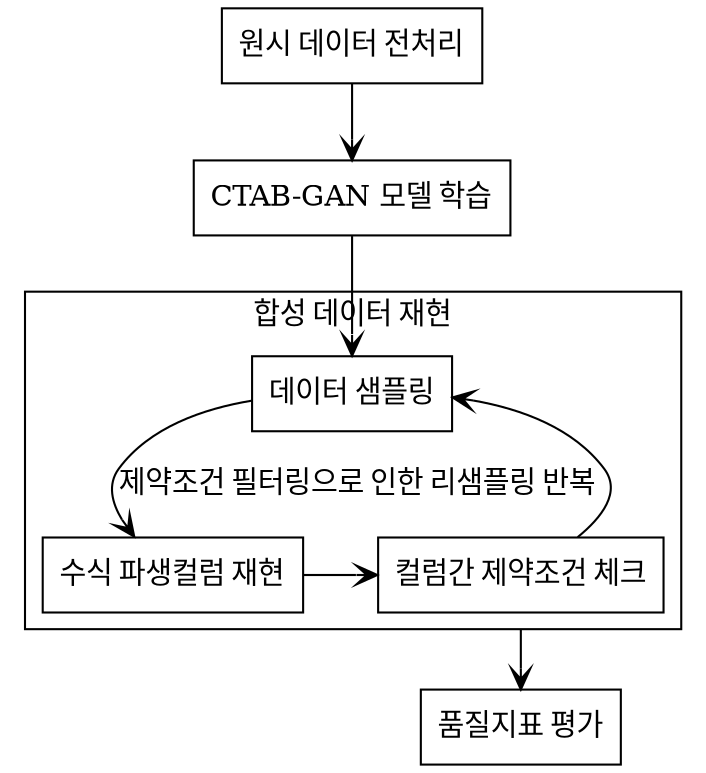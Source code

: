 // dot -Tpng comp.dot -o comp.png

digraph g {
    // graph [pad="0.5", nodesep="0.2", ranksep="0"];
    // splines = ortho
    // splines = curved
    node[shape = box]
    edge[arrowhead = vee]
    compound=true

    pps [label="원시 데이터 전처리"]
    // - 컬럼 메타정리 (con, cat, mixed, log ...)
    // - 컬럼 관계 파악 (제약조건, 수식관계)
    //   - 파생 컬럼 제거
    // - 독립 컬럼 그룹 블록화 (상관관계)
    
    gan [label="CTAB-GAN 모델 학습"]

    subgraph cluster_synthe {
        label="합성 데이터 재현"
        sample [label="데이터 샘플링"]
        // - 제약조건 필터링으로 인해 분포 너무 망가지지 않았는지 체크 필요

        constraint [label="컬럼간 제약조건 체크"]
        // - 제약조건 필터링
        // - 수식관계 필터링

        derive [label="수식 파생컬럼 재현"]
        // - 수식관계 이용 파생컬럼 재현

        {rank = same; constraint; derive;}
    }


    eval [label="품질지표 평가"]
    // - JSD
    // - diff. corr.
    // - pMSE

    pps -> gan
    gan -> sample
    sample -> derive [label="제약조건 필터링으로 인한 리샘플링 반복"]
    derive -> constraint
    constraint -> sample
    constraint -> eval [ltail=cluster_synthe]

}
